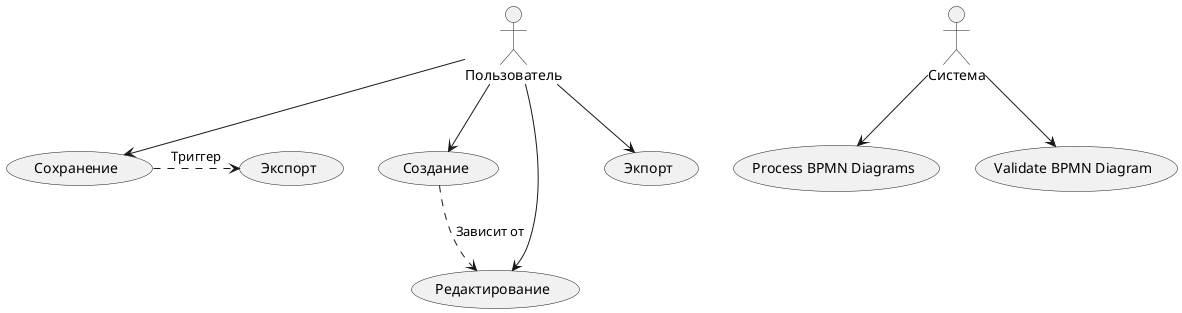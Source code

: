 @startuml BPMN-schema
actor User as "Пользователь"
actor System as "Система"

User --> (Создание)
User --> (Редактирование)
User --> (Сохранение)
User --> (Экпорт)

System --> (Process BPMN Diagrams)
System --> (Validate BPMN Diagram)

(Создание) .down.> (Редактирование) :  Зависит от
(Сохранение) .right.> (Экспорт) : Триггер

@enduml


